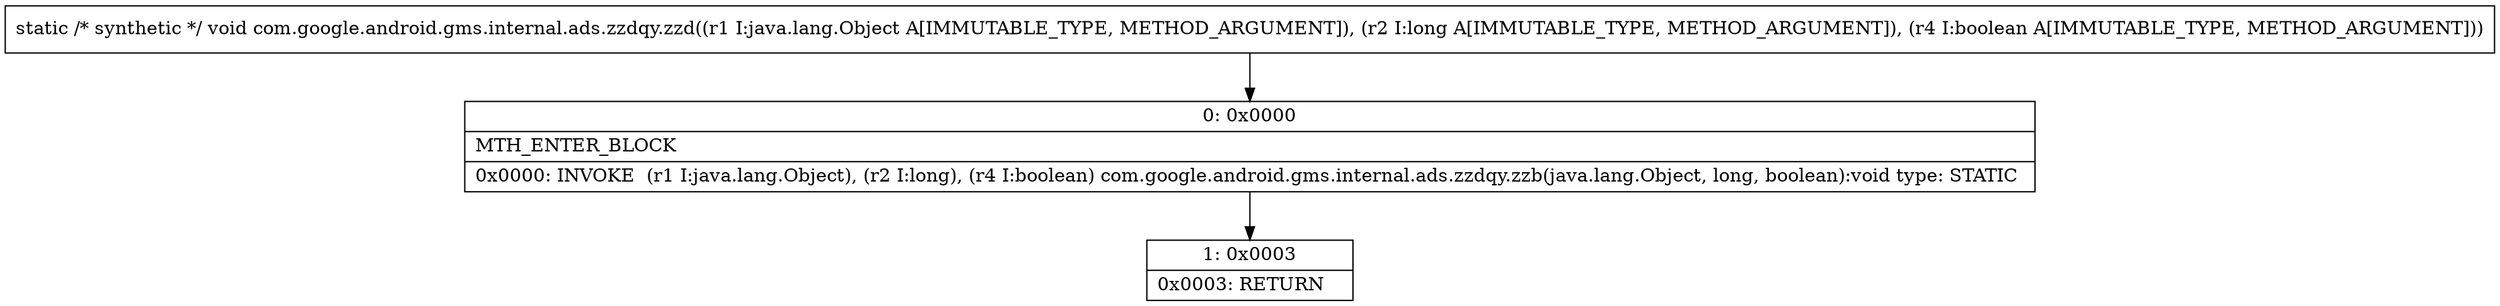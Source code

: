 digraph "CFG forcom.google.android.gms.internal.ads.zzdqy.zzd(Ljava\/lang\/Object;JZ)V" {
Node_0 [shape=record,label="{0\:\ 0x0000|MTH_ENTER_BLOCK\l|0x0000: INVOKE  (r1 I:java.lang.Object), (r2 I:long), (r4 I:boolean) com.google.android.gms.internal.ads.zzdqy.zzb(java.lang.Object, long, boolean):void type: STATIC \l}"];
Node_1 [shape=record,label="{1\:\ 0x0003|0x0003: RETURN   \l}"];
MethodNode[shape=record,label="{static \/* synthetic *\/ void com.google.android.gms.internal.ads.zzdqy.zzd((r1 I:java.lang.Object A[IMMUTABLE_TYPE, METHOD_ARGUMENT]), (r2 I:long A[IMMUTABLE_TYPE, METHOD_ARGUMENT]), (r4 I:boolean A[IMMUTABLE_TYPE, METHOD_ARGUMENT])) }"];
MethodNode -> Node_0;
Node_0 -> Node_1;
}

